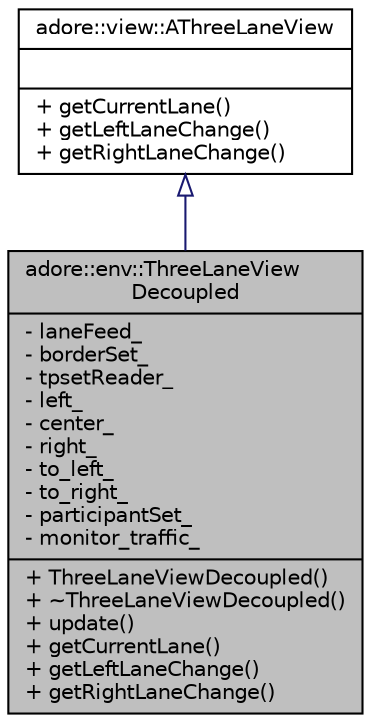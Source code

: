 digraph "adore::env::ThreeLaneViewDecoupled"
{
 // LATEX_PDF_SIZE
  edge [fontname="Helvetica",fontsize="10",labelfontname="Helvetica",labelfontsize="10"];
  node [fontname="Helvetica",fontsize="10",shape=record];
  Node1 [label="{adore::env::ThreeLaneView\lDecoupled\n|- laneFeed_\l- borderSet_\l- tpsetReader_\l- left_\l- center_\l- right_\l- to_left_\l- to_right_\l- participantSet_\l- monitor_traffic_\l|+ ThreeLaneViewDecoupled()\l+ ~ThreeLaneViewDecoupled()\l+ update()\l+ getCurrentLane()\l+ getLeftLaneChange()\l+ getRightLaneChange()\l}",height=0.2,width=0.4,color="black", fillcolor="grey75", style="filled", fontcolor="black",tooltip=" "];
  Node2 -> Node1 [dir="back",color="midnightblue",fontsize="10",style="solid",arrowtail="onormal",fontname="Helvetica"];
  Node2 [label="{adore::view::AThreeLaneView\n||+ getCurrentLane()\l+ getLeftLaneChange()\l+ getRightLaneChange()\l}",height=0.2,width=0.4,color="black", fillcolor="white", style="filled",URL="$classadore_1_1view_1_1AThreeLaneView.html",tooltip=" "];
}
